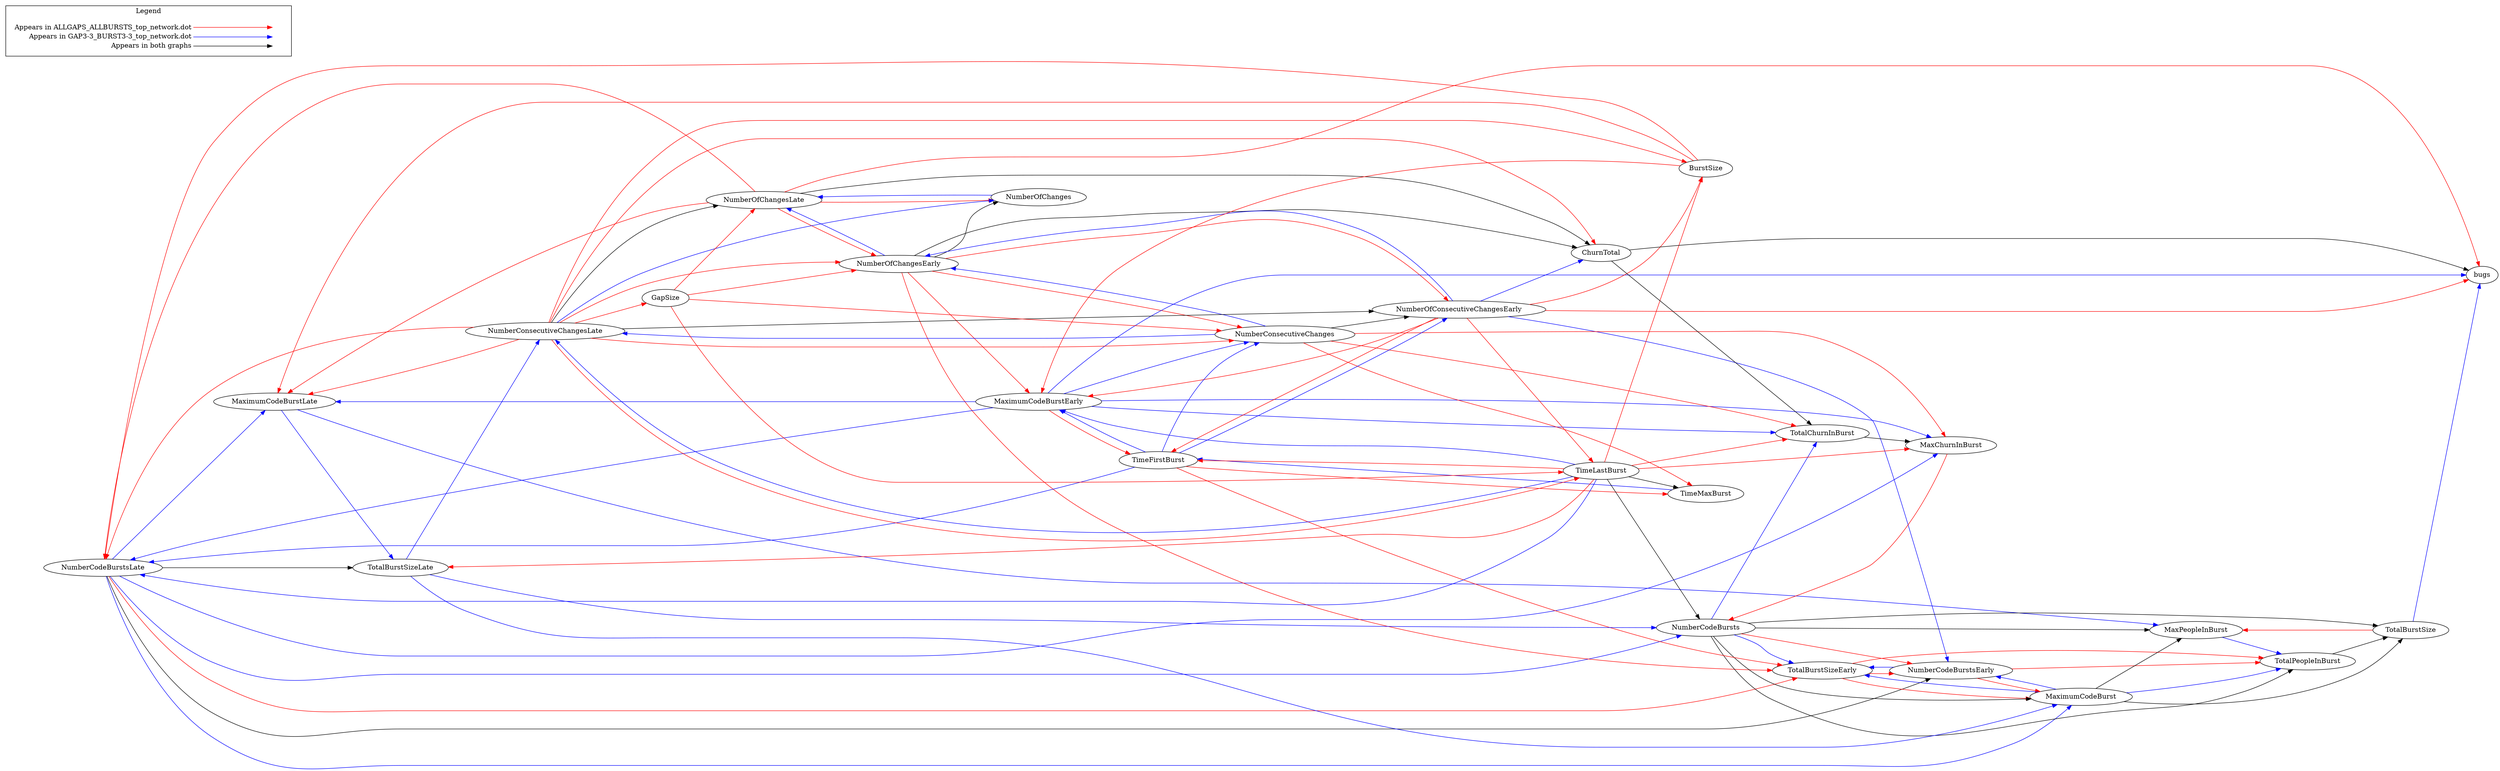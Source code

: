 digraph {
NumberCodeBurstsLate -> TotalBurstSizeEarly[color="red"];
NumberOfChangesLate -> MaximumCodeBurstLate[color="red"];
NumberOfChangesLate -> NumberOfChanges[color="red"];
NumberOfChangesLate -> NumberCodeBurstsLate[color="red"];
NumberOfChangesLate -> NumberOfChangesEarly[color="red"];
NumberOfChangesLate -> bugs[color="red"];
NumberOfChangesEarly -> MaximumCodeBurstEarly[color="red"];
NumberOfChangesEarly -> NumberOfConsecutiveChangesEarly[color="red"];
NumberOfChangesEarly -> TotalBurstSizeEarly[color="red"];
NumberOfChangesEarly -> NumberConsecutiveChanges[color="red"];
MaxChurnInBurst -> NumberCodeBursts[color="red"];
MaximumCodeBurstEarly -> TimeFirstBurst[color="red"];
NumberCodeBurstsEarly -> TotalPeopleInBurst[color="red"];
NumberCodeBurstsEarly -> MaximumCodeBurst[color="red"];
TimeFirstBurst -> TotalBurstSizeEarly[color="red"];
TimeFirstBurst -> TimeMaxBurst[color="red"];
NumberOfConsecutiveChangesEarly -> MaximumCodeBurstEarly[color="red"];
NumberOfConsecutiveChangesEarly -> TimeFirstBurst[color="red"];
NumberOfConsecutiveChangesEarly -> TimeLastBurst[color="red"];
NumberOfConsecutiveChangesEarly -> bugs[color="red"];
NumberOfConsecutiveChangesEarly -> BurstSize[color="red"];
NumberConsecutiveChangesLate -> MaximumCodeBurstLate[color="red"];
NumberConsecutiveChangesLate -> NumberCodeBurstsLate[color="red"];
NumberConsecutiveChangesLate -> NumberOfChangesEarly[color="red"];
NumberConsecutiveChangesLate -> ChurnTotal[color="red"];
NumberConsecutiveChangesLate -> NumberConsecutiveChanges[color="red"];
NumberConsecutiveChangesLate -> TimeLastBurst[color="red"];
NumberConsecutiveChangesLate -> GapSize[color="red"];
NumberConsecutiveChangesLate -> BurstSize[color="red"];
TotalBurstSizeEarly -> TotalPeopleInBurst[color="red"];
TotalBurstSizeEarly -> NumberCodeBurstsEarly[color="red"];
TotalBurstSizeEarly -> MaximumCodeBurst[color="red"];
TotalBurstSize -> MaxPeopleInBurst[color="red"];
NumberConsecutiveChanges -> MaxChurnInBurst[color="red"];
NumberConsecutiveChanges -> TotalChurnInBurst[color="red"];
NumberConsecutiveChanges -> TimeMaxBurst[color="red"];
TimeLastBurst -> TotalBurstSizeLate[color="red"];
TimeLastBurst -> MaxChurnInBurst[color="red"];
TimeLastBurst -> TimeFirstBurst[color="red"];
TimeLastBurst -> TotalChurnInBurst[color="red"];
TimeLastBurst -> BurstSize[color="red"];
NumberCodeBursts -> NumberCodeBurstsEarly[color="red"];
GapSize -> NumberOfChangesLate[color="red"];
GapSize -> NumberOfChangesEarly[color="red"];
GapSize -> NumberConsecutiveChanges[color="red"];
GapSize -> TimeLastBurst[color="red"];
BurstSize -> MaximumCodeBurstLate[color="red"];
BurstSize -> NumberCodeBurstsLate[color="red"];
BurstSize -> MaximumCodeBurstEarly[color="red"];
TotalPeopleInBurst -> TotalBurstSize[color="black"];
NumberCodeBurstsLate -> TotalBurstSizeLate[color="black"];
NumberCodeBurstsLate -> NumberCodeBurstsEarly[color="black"];
NumberOfChangesLate -> ChurnTotal[color="black"];
NumberOfChangesEarly -> NumberOfChanges[color="black"];
NumberOfChangesEarly -> ChurnTotal[color="black"];
TotalChurnInBurst -> MaxChurnInBurst[color="black"];
ChurnTotal -> TotalChurnInBurst[color="black"];
ChurnTotal -> bugs[color="black"];
MaximumCodeBurst -> MaxPeopleInBurst[color="black"];
MaximumCodeBurst -> TotalBurstSize[color="black"];
NumberConsecutiveChangesLate -> NumberOfChangesLate[color="black"];
NumberConsecutiveChangesLate -> NumberOfConsecutiveChangesEarly[color="black"];
NumberConsecutiveChanges -> NumberOfConsecutiveChangesEarly[color="black"];
TimeLastBurst -> TimeMaxBurst[color="black"];
TimeLastBurst -> NumberCodeBursts[color="black"];
NumberCodeBursts -> TotalPeopleInBurst[color="black"];
NumberCodeBursts -> MaxPeopleInBurst[color="black"];
NumberCodeBursts -> MaximumCodeBurst[color="black"];
NumberCodeBursts -> TotalBurstSize[color="black"];
MaximumCodeBurstLate -> MaxPeopleInBurst[color="blue"];
MaximumCodeBurstLate -> TotalBurstSizeLate[color="blue"];
NumberOfChanges -> NumberOfChangesLate[color="blue"];
MaxPeopleInBurst -> TotalPeopleInBurst[color="blue"];
TotalBurstSizeLate -> MaximumCodeBurst[color="blue"];
TotalBurstSizeLate -> NumberConsecutiveChangesLate[color="blue"];
TotalBurstSizeLate -> NumberCodeBursts[color="blue"];
NumberCodeBurstsLate -> MaximumCodeBurstLate[color="blue"];
NumberCodeBurstsLate -> MaxChurnInBurst[color="blue"];
NumberCodeBurstsLate -> MaximumCodeBurst[color="blue"];
NumberCodeBurstsLate -> NumberCodeBursts[color="blue"];
NumberOfChangesEarly -> NumberOfChangesLate[color="blue"];
MaximumCodeBurstEarly -> MaximumCodeBurstLate[color="blue"];
MaximumCodeBurstEarly -> NumberCodeBurstsLate[color="blue"];
MaximumCodeBurstEarly -> MaxChurnInBurst[color="blue"];
MaximumCodeBurstEarly -> TotalChurnInBurst[color="blue"];
MaximumCodeBurstEarly -> NumberConsecutiveChanges[color="blue"];
MaximumCodeBurstEarly -> bugs[color="blue"];
NumberCodeBurstsEarly -> TotalBurstSizeEarly[color="blue"];
TimeFirstBurst -> NumberCodeBurstsLate[color="blue"];
TimeFirstBurst -> MaximumCodeBurstEarly[color="blue"];
TimeFirstBurst -> NumberOfConsecutiveChangesEarly[color="blue"];
TimeFirstBurst -> NumberConsecutiveChanges[color="blue"];
MaximumCodeBurst -> TotalPeopleInBurst[color="blue"];
MaximumCodeBurst -> NumberCodeBurstsEarly[color="blue"];
MaximumCodeBurst -> TotalBurstSizeEarly[color="blue"];
NumberOfConsecutiveChangesEarly -> NumberOfChangesEarly[color="blue"];
NumberOfConsecutiveChangesEarly -> NumberCodeBurstsEarly[color="blue"];
NumberOfConsecutiveChangesEarly -> ChurnTotal[color="blue"];
NumberConsecutiveChangesLate -> NumberOfChanges[color="blue"];
TotalBurstSize -> bugs[color="blue"];
TimeMaxBurst -> TimeFirstBurst[color="blue"];
NumberConsecutiveChanges -> NumberOfChangesEarly[color="blue"];
NumberConsecutiveChanges -> NumberConsecutiveChangesLate[color="blue"];
TimeLastBurst -> NumberCodeBurstsLate[color="blue"];
TimeLastBurst -> MaximumCodeBurstEarly[color="blue"];
TimeLastBurst -> NumberConsecutiveChangesLate[color="blue"];
NumberCodeBursts -> TotalChurnInBurst[color="blue"];
NumberCodeBursts -> TotalBurstSizeEarly[color="blue"];

  rankdir=LR
  node [shape=plaintext]
  subgraph cluster_01 { 
    label = "Legend";
    key [label=<<table border="0" cellpadding="2" cellspacing="0" cellborder="0">
      <tr><td align="right" port="i1">Appears in ALLGAPS_ALLBURSTS_top_network.dot</td></tr>
      <tr><td align="right" port="i2">Appears in GAP3-3_BURST3-3_top_network.dot</td></tr>
      <tr><td align="right" port="i3">Appears in both graphs</td></tr>
      </table>>]
    key2 [label=<<table border="0" cellpadding="2" cellspacing="0" cellborder="0">
      <tr><td port="i1">&nbsp;</td></tr>
      <tr><td port="i2">&nbsp;</td></tr>
      <tr><td port="i3">&nbsp;</td></tr>
      </table>>]
    key:i1:e -> key2:i1:w [color=red]
    key:i2:e -> key2:i2:w [color=blue]
    key:i3:e -> key2:i3:w [color=black]
  }
}
